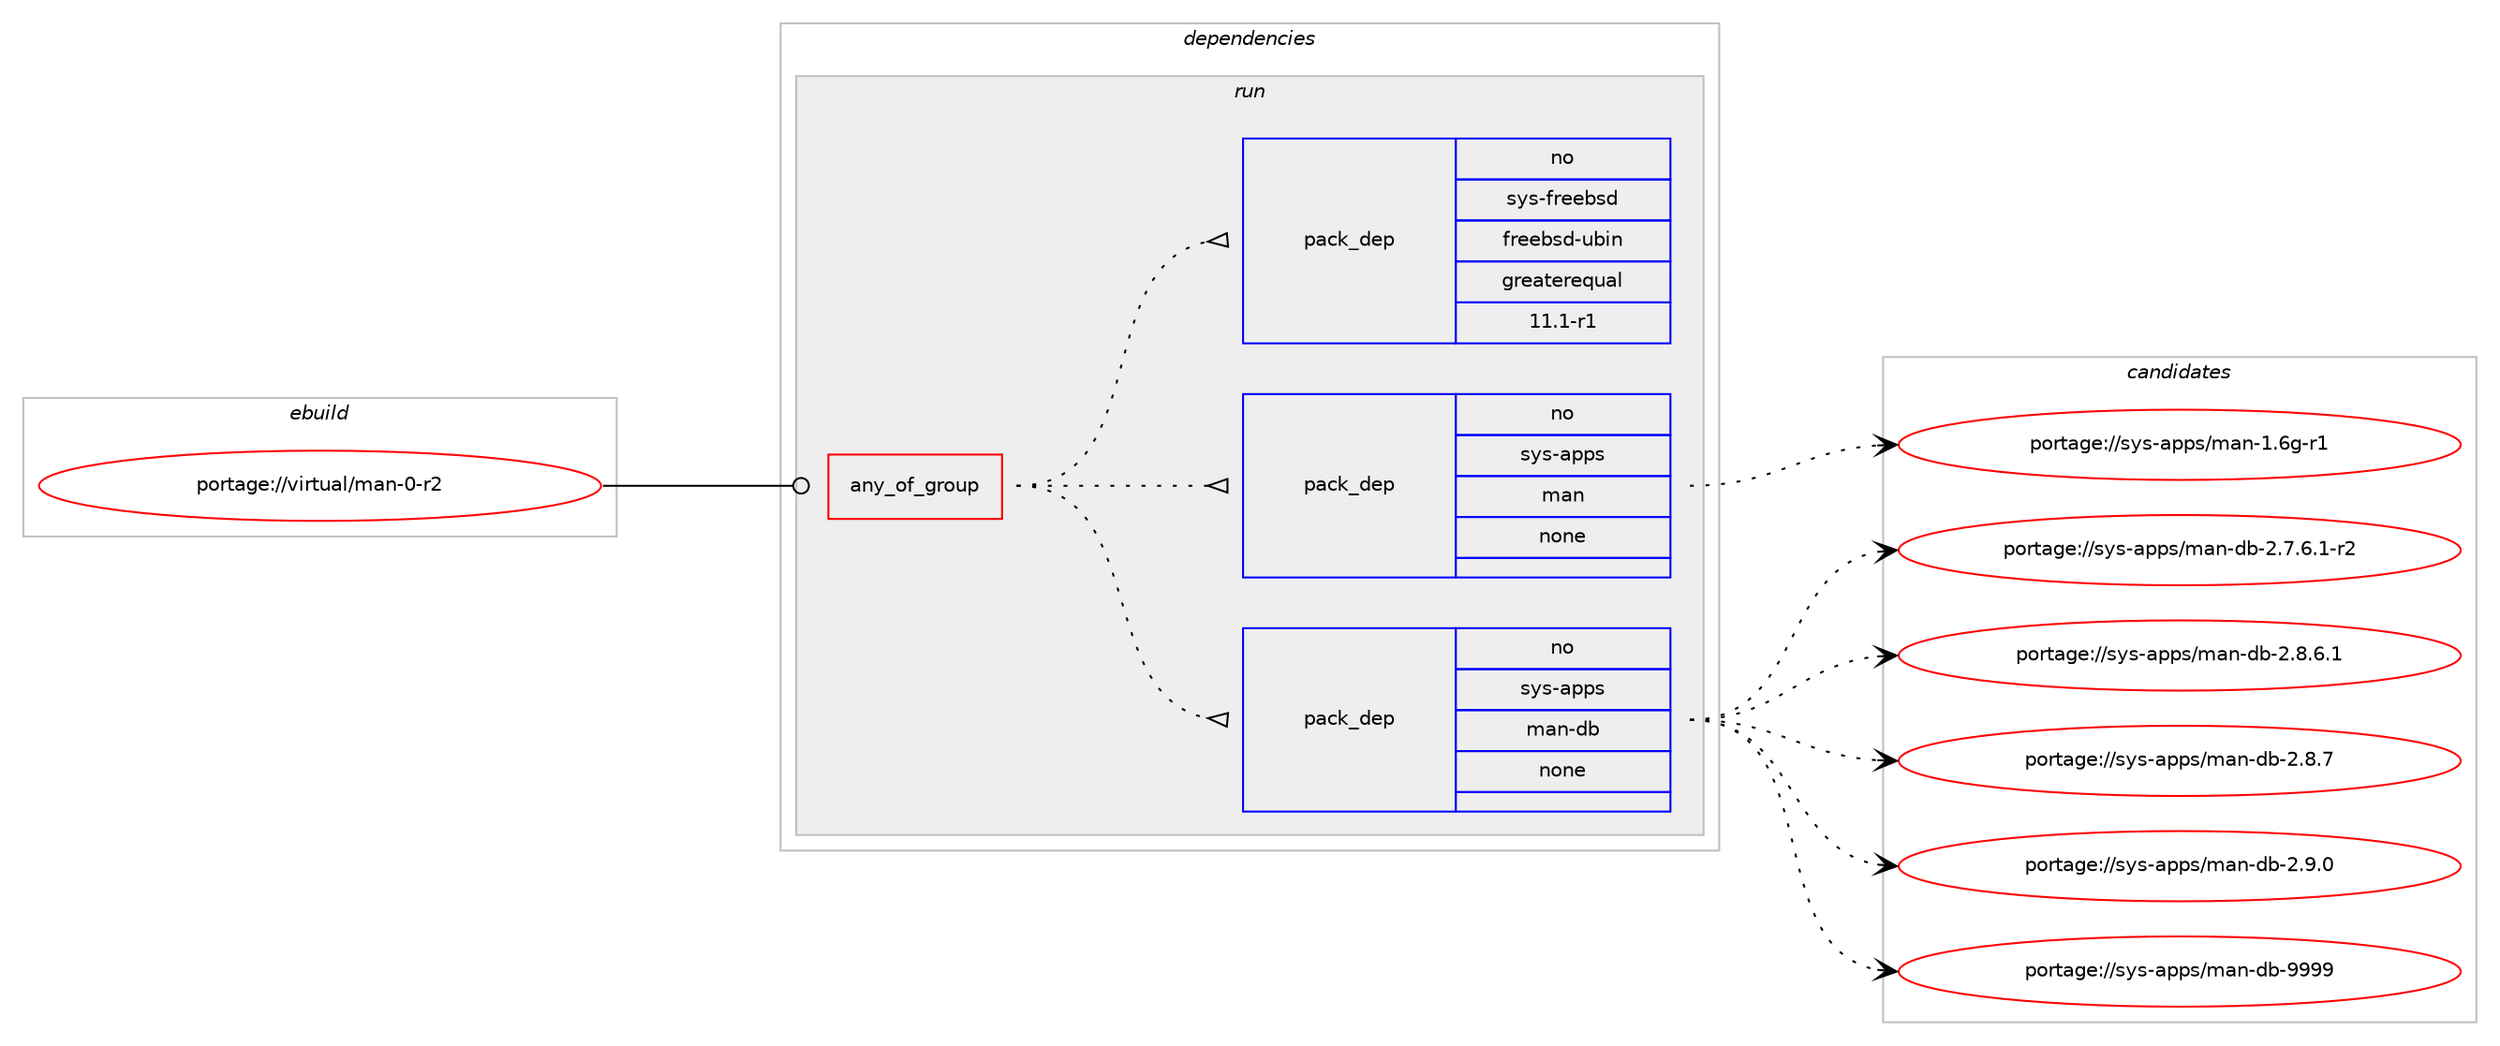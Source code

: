 digraph prolog {

# *************
# Graph options
# *************

newrank=true;
concentrate=true;
compound=true;
graph [rankdir=LR,fontname=Helvetica,fontsize=10,ranksep=1.5];#, ranksep=2.5, nodesep=0.2];
edge  [arrowhead=vee];
node  [fontname=Helvetica,fontsize=10];

# **********
# The ebuild
# **********

subgraph cluster_leftcol {
color=gray;
rank=same;
label=<<i>ebuild</i>>;
id [label="portage://virtual/man-0-r2", color=red, width=4, href="../virtual/man-0-r2.svg"];
}

# ****************
# The dependencies
# ****************

subgraph cluster_midcol {
color=gray;
label=<<i>dependencies</i>>;
subgraph cluster_compile {
fillcolor="#eeeeee";
style=filled;
label=<<i>compile</i>>;
}
subgraph cluster_compileandrun {
fillcolor="#eeeeee";
style=filled;
label=<<i>compile and run</i>>;
}
subgraph cluster_run {
fillcolor="#eeeeee";
style=filled;
label=<<i>run</i>>;
subgraph any7151 {
dependency433992 [label=<<TABLE BORDER="0" CELLBORDER="1" CELLSPACING="0" CELLPADDING="4"><TR><TD CELLPADDING="10">any_of_group</TD></TR></TABLE>>, shape=none, color=red];subgraph pack321617 {
dependency433993 [label=<<TABLE BORDER="0" CELLBORDER="1" CELLSPACING="0" CELLPADDING="4" WIDTH="220"><TR><TD ROWSPAN="6" CELLPADDING="30">pack_dep</TD></TR><TR><TD WIDTH="110">no</TD></TR><TR><TD>sys-apps</TD></TR><TR><TD>man-db</TD></TR><TR><TD>none</TD></TR><TR><TD></TD></TR></TABLE>>, shape=none, color=blue];
}
dependency433992:e -> dependency433993:w [weight=20,style="dotted",arrowhead="oinv"];
subgraph pack321618 {
dependency433994 [label=<<TABLE BORDER="0" CELLBORDER="1" CELLSPACING="0" CELLPADDING="4" WIDTH="220"><TR><TD ROWSPAN="6" CELLPADDING="30">pack_dep</TD></TR><TR><TD WIDTH="110">no</TD></TR><TR><TD>sys-apps</TD></TR><TR><TD>man</TD></TR><TR><TD>none</TD></TR><TR><TD></TD></TR></TABLE>>, shape=none, color=blue];
}
dependency433992:e -> dependency433994:w [weight=20,style="dotted",arrowhead="oinv"];
subgraph pack321619 {
dependency433995 [label=<<TABLE BORDER="0" CELLBORDER="1" CELLSPACING="0" CELLPADDING="4" WIDTH="220"><TR><TD ROWSPAN="6" CELLPADDING="30">pack_dep</TD></TR><TR><TD WIDTH="110">no</TD></TR><TR><TD>sys-freebsd</TD></TR><TR><TD>freebsd-ubin</TD></TR><TR><TD>greaterequal</TD></TR><TR><TD>11.1-r1</TD></TR></TABLE>>, shape=none, color=blue];
}
dependency433992:e -> dependency433995:w [weight=20,style="dotted",arrowhead="oinv"];
}
id:e -> dependency433992:w [weight=20,style="solid",arrowhead="odot"];
}
}

# **************
# The candidates
# **************

subgraph cluster_choices {
rank=same;
color=gray;
label=<<i>candidates</i>>;

subgraph choice321617 {
color=black;
nodesep=1;
choiceportage11512111545971121121154710997110451009845504655465446494511450 [label="portage://sys-apps/man-db-2.7.6.1-r2", color=red, width=4,href="../sys-apps/man-db-2.7.6.1-r2.svg"];
choiceportage1151211154597112112115471099711045100984550465646544649 [label="portage://sys-apps/man-db-2.8.6.1", color=red, width=4,href="../sys-apps/man-db-2.8.6.1.svg"];
choiceportage115121115459711211211547109971104510098455046564655 [label="portage://sys-apps/man-db-2.8.7", color=red, width=4,href="../sys-apps/man-db-2.8.7.svg"];
choiceportage115121115459711211211547109971104510098455046574648 [label="portage://sys-apps/man-db-2.9.0", color=red, width=4,href="../sys-apps/man-db-2.9.0.svg"];
choiceportage1151211154597112112115471099711045100984557575757 [label="portage://sys-apps/man-db-9999", color=red, width=4,href="../sys-apps/man-db-9999.svg"];
dependency433993:e -> choiceportage11512111545971121121154710997110451009845504655465446494511450:w [style=dotted,weight="100"];
dependency433993:e -> choiceportage1151211154597112112115471099711045100984550465646544649:w [style=dotted,weight="100"];
dependency433993:e -> choiceportage115121115459711211211547109971104510098455046564655:w [style=dotted,weight="100"];
dependency433993:e -> choiceportage115121115459711211211547109971104510098455046574648:w [style=dotted,weight="100"];
dependency433993:e -> choiceportage1151211154597112112115471099711045100984557575757:w [style=dotted,weight="100"];
}
subgraph choice321618 {
color=black;
nodesep=1;
choiceportage11512111545971121121154710997110454946541034511449 [label="portage://sys-apps/man-1.6g-r1", color=red, width=4,href="../sys-apps/man-1.6g-r1.svg"];
dependency433994:e -> choiceportage11512111545971121121154710997110454946541034511449:w [style=dotted,weight="100"];
}
subgraph choice321619 {
color=black;
nodesep=1;
}
}

}
